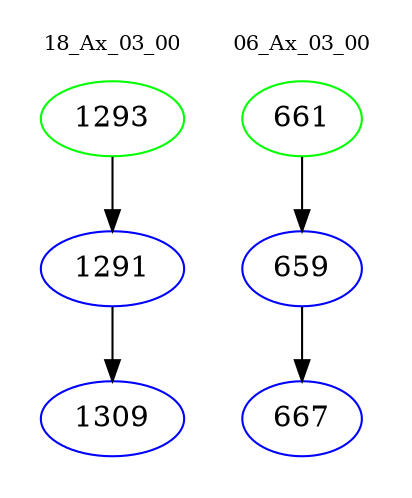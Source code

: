 digraph{
subgraph cluster_0 {
color = white
label = "18_Ax_03_00";
fontsize=10;
T0_1293 [label="1293", color="green"]
T0_1293 -> T0_1291 [color="black"]
T0_1291 [label="1291", color="blue"]
T0_1291 -> T0_1309 [color="black"]
T0_1309 [label="1309", color="blue"]
}
subgraph cluster_1 {
color = white
label = "06_Ax_03_00";
fontsize=10;
T1_661 [label="661", color="green"]
T1_661 -> T1_659 [color="black"]
T1_659 [label="659", color="blue"]
T1_659 -> T1_667 [color="black"]
T1_667 [label="667", color="blue"]
}
}
